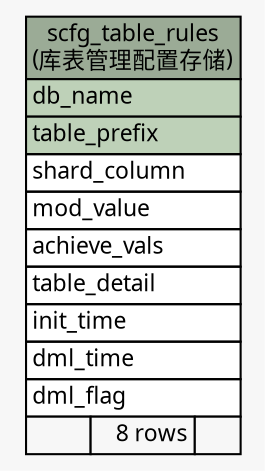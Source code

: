 // dot 2.26.0 on Linux 2.6.32-504.3.3.el6.x86_64
// SchemaSpy rev Unknown
digraph "scfg_table_rules" {
  graph [
    rankdir="RL"
    bgcolor="#f7f7f7"
    nodesep="0.18"
    ranksep="0.46"
    fontname="Microsoft YaHei"
    fontsize="11"
  ];
  node [
    fontname="Microsoft YaHei"
    fontsize="11"
    shape="plaintext"
  ];
  edge [
    arrowsize="0.8"
  ];
  "scfg_table_rules" [
    label=<
    <TABLE BORDER="0" CELLBORDER="1" CELLSPACING="0" BGCOLOR="#ffffff">
      <TR><TD COLSPAN="3" BGCOLOR="#9bab96" ALIGN="CENTER">scfg_table_rules<br/>(库表管理配置存储)</TD></TR>
      <TR><TD PORT="db_name" COLSPAN="3" BGCOLOR="#bed1b8" ALIGN="LEFT">db_name</TD></TR>
      <TR><TD PORT="table_prefix" COLSPAN="3" BGCOLOR="#bed1b8" ALIGN="LEFT">table_prefix</TD></TR>
      <TR><TD PORT="shard_column" COLSPAN="3" ALIGN="LEFT">shard_column</TD></TR>
      <TR><TD PORT="mod_value" COLSPAN="3" ALIGN="LEFT">mod_value</TD></TR>
      <TR><TD PORT="achieve_vals" COLSPAN="3" ALIGN="LEFT">achieve_vals</TD></TR>
      <TR><TD PORT="table_detail" COLSPAN="3" ALIGN="LEFT">table_detail</TD></TR>
      <TR><TD PORT="init_time" COLSPAN="3" ALIGN="LEFT">init_time</TD></TR>
      <TR><TD PORT="dml_time" COLSPAN="3" ALIGN="LEFT">dml_time</TD></TR>
      <TR><TD PORT="dml_flag" COLSPAN="3" ALIGN="LEFT">dml_flag</TD></TR>
      <TR><TD ALIGN="LEFT" BGCOLOR="#f7f7f7">  </TD><TD ALIGN="RIGHT" BGCOLOR="#f7f7f7">8 rows</TD><TD ALIGN="RIGHT" BGCOLOR="#f7f7f7">  </TD></TR>
    </TABLE>>
    URL="tables/scfg_table_rules.html"
    tooltip="scfg_table_rules"
  ];
}
